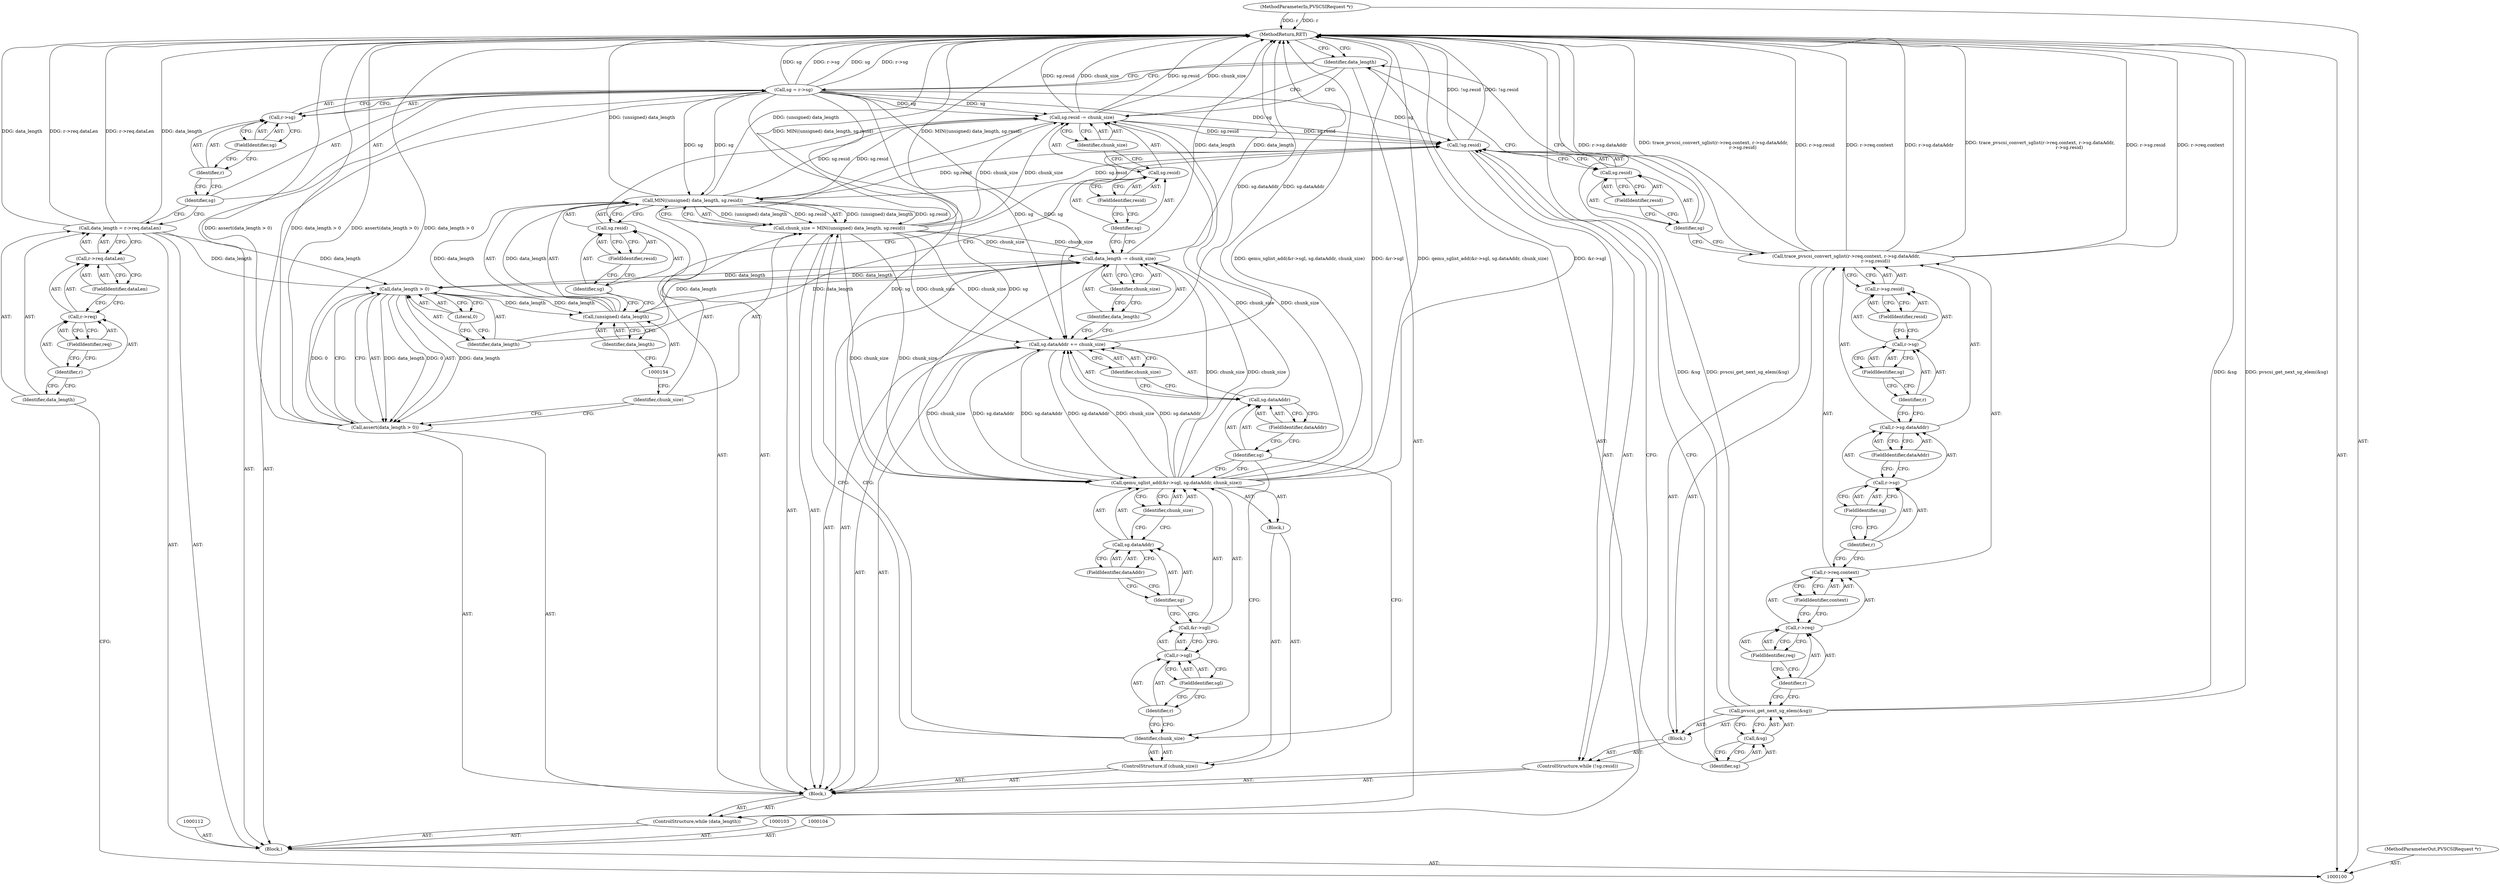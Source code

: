 digraph "1_qemu_49adc5d3f8c6bb75e55ebfeab109c5c37dea65e8" {
"1000184" [label="(MethodReturn,RET)"];
"1000101" [label="(MethodParameterIn,PVSCSIRequest *r)"];
"1000259" [label="(MethodParameterOut,PVSCSIRequest *r)"];
"1000141" [label="(Call,r->sg.resid)"];
"1000142" [label="(Call,r->sg)"];
"1000143" [label="(Identifier,r)"];
"1000144" [label="(FieldIdentifier,sg)"];
"1000145" [label="(FieldIdentifier,resid)"];
"1000147" [label="(Call,data_length > 0)"];
"1000148" [label="(Identifier,data_length)"];
"1000149" [label="(Literal,0)"];
"1000146" [label="(Call,assert(data_length > 0))"];
"1000152" [label="(Call,MIN((unsigned) data_length, sg.resid))"];
"1000153" [label="(Call,(unsigned) data_length)"];
"1000155" [label="(Identifier,data_length)"];
"1000156" [label="(Call,sg.resid)"];
"1000157" [label="(Identifier,sg)"];
"1000158" [label="(FieldIdentifier,resid)"];
"1000150" [label="(Call,chunk_size = MIN((unsigned) data_length, sg.resid))"];
"1000151" [label="(Identifier,chunk_size)"];
"1000160" [label="(Identifier,chunk_size)"];
"1000161" [label="(Block,)"];
"1000159" [label="(ControlStructure,if (chunk_size))"];
"1000162" [label="(Call,qemu_sglist_add(&r->sgl, sg.dataAddr, chunk_size))"];
"1000163" [label="(Call,&r->sgl)"];
"1000164" [label="(Call,r->sgl)"];
"1000165" [label="(Identifier,r)"];
"1000166" [label="(FieldIdentifier,sgl)"];
"1000167" [label="(Call,sg.dataAddr)"];
"1000168" [label="(Identifier,sg)"];
"1000169" [label="(FieldIdentifier,dataAddr)"];
"1000170" [label="(Identifier,chunk_size)"];
"1000174" [label="(FieldIdentifier,dataAddr)"];
"1000175" [label="(Identifier,chunk_size)"];
"1000171" [label="(Call,sg.dataAddr += chunk_size)"];
"1000172" [label="(Call,sg.dataAddr)"];
"1000173" [label="(Identifier,sg)"];
"1000178" [label="(Identifier,chunk_size)"];
"1000176" [label="(Call,data_length -= chunk_size)"];
"1000177" [label="(Identifier,data_length)"];
"1000182" [label="(FieldIdentifier,resid)"];
"1000183" [label="(Identifier,chunk_size)"];
"1000179" [label="(Call,sg.resid -= chunk_size)"];
"1000180" [label="(Call,sg.resid)"];
"1000181" [label="(Identifier,sg)"];
"1000102" [label="(Block,)"];
"1000105" [label="(Call,data_length = r->req.dataLen)"];
"1000106" [label="(Identifier,data_length)"];
"1000107" [label="(Call,r->req.dataLen)"];
"1000108" [label="(Call,r->req)"];
"1000109" [label="(Identifier,r)"];
"1000110" [label="(FieldIdentifier,req)"];
"1000111" [label="(FieldIdentifier,dataLen)"];
"1000113" [label="(Call,sg = r->sg)"];
"1000114" [label="(Identifier,sg)"];
"1000115" [label="(Call,r->sg)"];
"1000116" [label="(Identifier,r)"];
"1000117" [label="(FieldIdentifier,sg)"];
"1000119" [label="(Identifier,data_length)"];
"1000120" [label="(Block,)"];
"1000118" [label="(ControlStructure,while (data_length))"];
"1000122" [label="(Call,!sg.resid)"];
"1000123" [label="(Call,sg.resid)"];
"1000124" [label="(Identifier,sg)"];
"1000125" [label="(FieldIdentifier,resid)"];
"1000126" [label="(Block,)"];
"1000121" [label="(ControlStructure,while (!sg.resid))"];
"1000127" [label="(Call,pvscsi_get_next_sg_elem(&sg))"];
"1000128" [label="(Call,&sg)"];
"1000129" [label="(Identifier,sg)"];
"1000130" [label="(Call,trace_pvscsi_convert_sglist(r->req.context, r->sg.dataAddr,\n                                         r->sg.resid))"];
"1000131" [label="(Call,r->req.context)"];
"1000132" [label="(Call,r->req)"];
"1000133" [label="(Identifier,r)"];
"1000134" [label="(FieldIdentifier,req)"];
"1000135" [label="(FieldIdentifier,context)"];
"1000136" [label="(Call,r->sg.dataAddr)"];
"1000137" [label="(Call,r->sg)"];
"1000138" [label="(Identifier,r)"];
"1000139" [label="(FieldIdentifier,sg)"];
"1000140" [label="(FieldIdentifier,dataAddr)"];
"1000184" -> "1000100"  [label="AST: "];
"1000184" -> "1000119"  [label="CFG: "];
"1000130" -> "1000184"  [label="DDG: trace_pvscsi_convert_sglist(r->req.context, r->sg.dataAddr,\n                                         r->sg.resid)"];
"1000130" -> "1000184"  [label="DDG: r->sg.resid"];
"1000130" -> "1000184"  [label="DDG: r->req.context"];
"1000130" -> "1000184"  [label="DDG: r->sg.dataAddr"];
"1000171" -> "1000184"  [label="DDG: sg.dataAddr"];
"1000105" -> "1000184"  [label="DDG: r->req.dataLen"];
"1000105" -> "1000184"  [label="DDG: data_length"];
"1000113" -> "1000184"  [label="DDG: sg"];
"1000113" -> "1000184"  [label="DDG: r->sg"];
"1000150" -> "1000184"  [label="DDG: MIN((unsigned) data_length, sg.resid)"];
"1000127" -> "1000184"  [label="DDG: &sg"];
"1000127" -> "1000184"  [label="DDG: pvscsi_get_next_sg_elem(&sg)"];
"1000179" -> "1000184"  [label="DDG: sg.resid"];
"1000179" -> "1000184"  [label="DDG: chunk_size"];
"1000152" -> "1000184"  [label="DDG: (unsigned) data_length"];
"1000101" -> "1000184"  [label="DDG: r"];
"1000122" -> "1000184"  [label="DDG: !sg.resid"];
"1000176" -> "1000184"  [label="DDG: data_length"];
"1000162" -> "1000184"  [label="DDG: &r->sgl"];
"1000162" -> "1000184"  [label="DDG: qemu_sglist_add(&r->sgl, sg.dataAddr, chunk_size)"];
"1000146" -> "1000184"  [label="DDG: assert(data_length > 0)"];
"1000146" -> "1000184"  [label="DDG: data_length > 0"];
"1000101" -> "1000100"  [label="AST: "];
"1000101" -> "1000184"  [label="DDG: r"];
"1000259" -> "1000100"  [label="AST: "];
"1000141" -> "1000130"  [label="AST: "];
"1000141" -> "1000145"  [label="CFG: "];
"1000142" -> "1000141"  [label="AST: "];
"1000145" -> "1000141"  [label="AST: "];
"1000130" -> "1000141"  [label="CFG: "];
"1000142" -> "1000141"  [label="AST: "];
"1000142" -> "1000144"  [label="CFG: "];
"1000143" -> "1000142"  [label="AST: "];
"1000144" -> "1000142"  [label="AST: "];
"1000145" -> "1000142"  [label="CFG: "];
"1000143" -> "1000142"  [label="AST: "];
"1000143" -> "1000136"  [label="CFG: "];
"1000144" -> "1000143"  [label="CFG: "];
"1000144" -> "1000142"  [label="AST: "];
"1000144" -> "1000143"  [label="CFG: "];
"1000142" -> "1000144"  [label="CFG: "];
"1000145" -> "1000141"  [label="AST: "];
"1000145" -> "1000142"  [label="CFG: "];
"1000141" -> "1000145"  [label="CFG: "];
"1000147" -> "1000146"  [label="AST: "];
"1000147" -> "1000149"  [label="CFG: "];
"1000148" -> "1000147"  [label="AST: "];
"1000149" -> "1000147"  [label="AST: "];
"1000146" -> "1000147"  [label="CFG: "];
"1000147" -> "1000146"  [label="DDG: data_length"];
"1000147" -> "1000146"  [label="DDG: 0"];
"1000176" -> "1000147"  [label="DDG: data_length"];
"1000105" -> "1000147"  [label="DDG: data_length"];
"1000147" -> "1000153"  [label="DDG: data_length"];
"1000148" -> "1000147"  [label="AST: "];
"1000148" -> "1000122"  [label="CFG: "];
"1000149" -> "1000148"  [label="CFG: "];
"1000149" -> "1000147"  [label="AST: "];
"1000149" -> "1000148"  [label="CFG: "];
"1000147" -> "1000149"  [label="CFG: "];
"1000146" -> "1000120"  [label="AST: "];
"1000146" -> "1000147"  [label="CFG: "];
"1000147" -> "1000146"  [label="AST: "];
"1000151" -> "1000146"  [label="CFG: "];
"1000146" -> "1000184"  [label="DDG: assert(data_length > 0)"];
"1000146" -> "1000184"  [label="DDG: data_length > 0"];
"1000147" -> "1000146"  [label="DDG: data_length"];
"1000147" -> "1000146"  [label="DDG: 0"];
"1000152" -> "1000150"  [label="AST: "];
"1000152" -> "1000156"  [label="CFG: "];
"1000153" -> "1000152"  [label="AST: "];
"1000156" -> "1000152"  [label="AST: "];
"1000150" -> "1000152"  [label="CFG: "];
"1000152" -> "1000184"  [label="DDG: (unsigned) data_length"];
"1000152" -> "1000150"  [label="DDG: (unsigned) data_length"];
"1000152" -> "1000150"  [label="DDG: sg.resid"];
"1000153" -> "1000152"  [label="DDG: data_length"];
"1000113" -> "1000152"  [label="DDG: sg"];
"1000122" -> "1000152"  [label="DDG: sg.resid"];
"1000152" -> "1000179"  [label="DDG: sg.resid"];
"1000153" -> "1000152"  [label="AST: "];
"1000153" -> "1000155"  [label="CFG: "];
"1000154" -> "1000153"  [label="AST: "];
"1000155" -> "1000153"  [label="AST: "];
"1000157" -> "1000153"  [label="CFG: "];
"1000153" -> "1000152"  [label="DDG: data_length"];
"1000147" -> "1000153"  [label="DDG: data_length"];
"1000153" -> "1000176"  [label="DDG: data_length"];
"1000155" -> "1000153"  [label="AST: "];
"1000155" -> "1000154"  [label="CFG: "];
"1000153" -> "1000155"  [label="CFG: "];
"1000156" -> "1000152"  [label="AST: "];
"1000156" -> "1000158"  [label="CFG: "];
"1000157" -> "1000156"  [label="AST: "];
"1000158" -> "1000156"  [label="AST: "];
"1000152" -> "1000156"  [label="CFG: "];
"1000157" -> "1000156"  [label="AST: "];
"1000157" -> "1000153"  [label="CFG: "];
"1000158" -> "1000157"  [label="CFG: "];
"1000158" -> "1000156"  [label="AST: "];
"1000158" -> "1000157"  [label="CFG: "];
"1000156" -> "1000158"  [label="CFG: "];
"1000150" -> "1000120"  [label="AST: "];
"1000150" -> "1000152"  [label="CFG: "];
"1000151" -> "1000150"  [label="AST: "];
"1000152" -> "1000150"  [label="AST: "];
"1000160" -> "1000150"  [label="CFG: "];
"1000150" -> "1000184"  [label="DDG: MIN((unsigned) data_length, sg.resid)"];
"1000152" -> "1000150"  [label="DDG: (unsigned) data_length"];
"1000152" -> "1000150"  [label="DDG: sg.resid"];
"1000150" -> "1000162"  [label="DDG: chunk_size"];
"1000150" -> "1000171"  [label="DDG: chunk_size"];
"1000150" -> "1000176"  [label="DDG: chunk_size"];
"1000150" -> "1000179"  [label="DDG: chunk_size"];
"1000151" -> "1000150"  [label="AST: "];
"1000151" -> "1000146"  [label="CFG: "];
"1000154" -> "1000151"  [label="CFG: "];
"1000160" -> "1000159"  [label="AST: "];
"1000160" -> "1000150"  [label="CFG: "];
"1000165" -> "1000160"  [label="CFG: "];
"1000173" -> "1000160"  [label="CFG: "];
"1000161" -> "1000159"  [label="AST: "];
"1000162" -> "1000161"  [label="AST: "];
"1000159" -> "1000120"  [label="AST: "];
"1000160" -> "1000159"  [label="AST: "];
"1000161" -> "1000159"  [label="AST: "];
"1000162" -> "1000161"  [label="AST: "];
"1000162" -> "1000170"  [label="CFG: "];
"1000163" -> "1000162"  [label="AST: "];
"1000167" -> "1000162"  [label="AST: "];
"1000170" -> "1000162"  [label="AST: "];
"1000173" -> "1000162"  [label="CFG: "];
"1000162" -> "1000184"  [label="DDG: &r->sgl"];
"1000162" -> "1000184"  [label="DDG: qemu_sglist_add(&r->sgl, sg.dataAddr, chunk_size)"];
"1000171" -> "1000162"  [label="DDG: sg.dataAddr"];
"1000113" -> "1000162"  [label="DDG: sg"];
"1000150" -> "1000162"  [label="DDG: chunk_size"];
"1000162" -> "1000171"  [label="DDG: chunk_size"];
"1000162" -> "1000171"  [label="DDG: sg.dataAddr"];
"1000162" -> "1000176"  [label="DDG: chunk_size"];
"1000162" -> "1000179"  [label="DDG: chunk_size"];
"1000163" -> "1000162"  [label="AST: "];
"1000163" -> "1000164"  [label="CFG: "];
"1000164" -> "1000163"  [label="AST: "];
"1000168" -> "1000163"  [label="CFG: "];
"1000164" -> "1000163"  [label="AST: "];
"1000164" -> "1000166"  [label="CFG: "];
"1000165" -> "1000164"  [label="AST: "];
"1000166" -> "1000164"  [label="AST: "];
"1000163" -> "1000164"  [label="CFG: "];
"1000165" -> "1000164"  [label="AST: "];
"1000165" -> "1000160"  [label="CFG: "];
"1000166" -> "1000165"  [label="CFG: "];
"1000166" -> "1000164"  [label="AST: "];
"1000166" -> "1000165"  [label="CFG: "];
"1000164" -> "1000166"  [label="CFG: "];
"1000167" -> "1000162"  [label="AST: "];
"1000167" -> "1000169"  [label="CFG: "];
"1000168" -> "1000167"  [label="AST: "];
"1000169" -> "1000167"  [label="AST: "];
"1000170" -> "1000167"  [label="CFG: "];
"1000168" -> "1000167"  [label="AST: "];
"1000168" -> "1000163"  [label="CFG: "];
"1000169" -> "1000168"  [label="CFG: "];
"1000169" -> "1000167"  [label="AST: "];
"1000169" -> "1000168"  [label="CFG: "];
"1000167" -> "1000169"  [label="CFG: "];
"1000170" -> "1000162"  [label="AST: "];
"1000170" -> "1000167"  [label="CFG: "];
"1000162" -> "1000170"  [label="CFG: "];
"1000174" -> "1000172"  [label="AST: "];
"1000174" -> "1000173"  [label="CFG: "];
"1000172" -> "1000174"  [label="CFG: "];
"1000175" -> "1000171"  [label="AST: "];
"1000175" -> "1000172"  [label="CFG: "];
"1000171" -> "1000175"  [label="CFG: "];
"1000171" -> "1000120"  [label="AST: "];
"1000171" -> "1000175"  [label="CFG: "];
"1000172" -> "1000171"  [label="AST: "];
"1000175" -> "1000171"  [label="AST: "];
"1000177" -> "1000171"  [label="CFG: "];
"1000171" -> "1000184"  [label="DDG: sg.dataAddr"];
"1000171" -> "1000162"  [label="DDG: sg.dataAddr"];
"1000150" -> "1000171"  [label="DDG: chunk_size"];
"1000162" -> "1000171"  [label="DDG: chunk_size"];
"1000162" -> "1000171"  [label="DDG: sg.dataAddr"];
"1000113" -> "1000171"  [label="DDG: sg"];
"1000172" -> "1000171"  [label="AST: "];
"1000172" -> "1000174"  [label="CFG: "];
"1000173" -> "1000172"  [label="AST: "];
"1000174" -> "1000172"  [label="AST: "];
"1000175" -> "1000172"  [label="CFG: "];
"1000173" -> "1000172"  [label="AST: "];
"1000173" -> "1000162"  [label="CFG: "];
"1000173" -> "1000160"  [label="CFG: "];
"1000174" -> "1000173"  [label="CFG: "];
"1000178" -> "1000176"  [label="AST: "];
"1000178" -> "1000177"  [label="CFG: "];
"1000176" -> "1000178"  [label="CFG: "];
"1000176" -> "1000120"  [label="AST: "];
"1000176" -> "1000178"  [label="CFG: "];
"1000177" -> "1000176"  [label="AST: "];
"1000178" -> "1000176"  [label="AST: "];
"1000181" -> "1000176"  [label="CFG: "];
"1000176" -> "1000184"  [label="DDG: data_length"];
"1000176" -> "1000147"  [label="DDG: data_length"];
"1000150" -> "1000176"  [label="DDG: chunk_size"];
"1000162" -> "1000176"  [label="DDG: chunk_size"];
"1000153" -> "1000176"  [label="DDG: data_length"];
"1000177" -> "1000176"  [label="AST: "];
"1000177" -> "1000171"  [label="CFG: "];
"1000178" -> "1000177"  [label="CFG: "];
"1000182" -> "1000180"  [label="AST: "];
"1000182" -> "1000181"  [label="CFG: "];
"1000180" -> "1000182"  [label="CFG: "];
"1000183" -> "1000179"  [label="AST: "];
"1000183" -> "1000180"  [label="CFG: "];
"1000179" -> "1000183"  [label="CFG: "];
"1000179" -> "1000120"  [label="AST: "];
"1000179" -> "1000183"  [label="CFG: "];
"1000180" -> "1000179"  [label="AST: "];
"1000183" -> "1000179"  [label="AST: "];
"1000119" -> "1000179"  [label="CFG: "];
"1000179" -> "1000184"  [label="DDG: sg.resid"];
"1000179" -> "1000184"  [label="DDG: chunk_size"];
"1000179" -> "1000122"  [label="DDG: sg.resid"];
"1000150" -> "1000179"  [label="DDG: chunk_size"];
"1000162" -> "1000179"  [label="DDG: chunk_size"];
"1000113" -> "1000179"  [label="DDG: sg"];
"1000152" -> "1000179"  [label="DDG: sg.resid"];
"1000180" -> "1000179"  [label="AST: "];
"1000180" -> "1000182"  [label="CFG: "];
"1000181" -> "1000180"  [label="AST: "];
"1000182" -> "1000180"  [label="AST: "];
"1000183" -> "1000180"  [label="CFG: "];
"1000181" -> "1000180"  [label="AST: "];
"1000181" -> "1000176"  [label="CFG: "];
"1000182" -> "1000181"  [label="CFG: "];
"1000102" -> "1000100"  [label="AST: "];
"1000103" -> "1000102"  [label="AST: "];
"1000104" -> "1000102"  [label="AST: "];
"1000105" -> "1000102"  [label="AST: "];
"1000112" -> "1000102"  [label="AST: "];
"1000113" -> "1000102"  [label="AST: "];
"1000118" -> "1000102"  [label="AST: "];
"1000105" -> "1000102"  [label="AST: "];
"1000105" -> "1000107"  [label="CFG: "];
"1000106" -> "1000105"  [label="AST: "];
"1000107" -> "1000105"  [label="AST: "];
"1000114" -> "1000105"  [label="CFG: "];
"1000105" -> "1000184"  [label="DDG: r->req.dataLen"];
"1000105" -> "1000184"  [label="DDG: data_length"];
"1000105" -> "1000147"  [label="DDG: data_length"];
"1000106" -> "1000105"  [label="AST: "];
"1000106" -> "1000100"  [label="CFG: "];
"1000109" -> "1000106"  [label="CFG: "];
"1000107" -> "1000105"  [label="AST: "];
"1000107" -> "1000111"  [label="CFG: "];
"1000108" -> "1000107"  [label="AST: "];
"1000111" -> "1000107"  [label="AST: "];
"1000105" -> "1000107"  [label="CFG: "];
"1000108" -> "1000107"  [label="AST: "];
"1000108" -> "1000110"  [label="CFG: "];
"1000109" -> "1000108"  [label="AST: "];
"1000110" -> "1000108"  [label="AST: "];
"1000111" -> "1000108"  [label="CFG: "];
"1000109" -> "1000108"  [label="AST: "];
"1000109" -> "1000106"  [label="CFG: "];
"1000110" -> "1000109"  [label="CFG: "];
"1000110" -> "1000108"  [label="AST: "];
"1000110" -> "1000109"  [label="CFG: "];
"1000108" -> "1000110"  [label="CFG: "];
"1000111" -> "1000107"  [label="AST: "];
"1000111" -> "1000108"  [label="CFG: "];
"1000107" -> "1000111"  [label="CFG: "];
"1000113" -> "1000102"  [label="AST: "];
"1000113" -> "1000115"  [label="CFG: "];
"1000114" -> "1000113"  [label="AST: "];
"1000115" -> "1000113"  [label="AST: "];
"1000119" -> "1000113"  [label="CFG: "];
"1000113" -> "1000184"  [label="DDG: sg"];
"1000113" -> "1000184"  [label="DDG: r->sg"];
"1000113" -> "1000122"  [label="DDG: sg"];
"1000113" -> "1000152"  [label="DDG: sg"];
"1000113" -> "1000162"  [label="DDG: sg"];
"1000113" -> "1000171"  [label="DDG: sg"];
"1000113" -> "1000179"  [label="DDG: sg"];
"1000114" -> "1000113"  [label="AST: "];
"1000114" -> "1000105"  [label="CFG: "];
"1000116" -> "1000114"  [label="CFG: "];
"1000115" -> "1000113"  [label="AST: "];
"1000115" -> "1000117"  [label="CFG: "];
"1000116" -> "1000115"  [label="AST: "];
"1000117" -> "1000115"  [label="AST: "];
"1000113" -> "1000115"  [label="CFG: "];
"1000116" -> "1000115"  [label="AST: "];
"1000116" -> "1000114"  [label="CFG: "];
"1000117" -> "1000116"  [label="CFG: "];
"1000117" -> "1000115"  [label="AST: "];
"1000117" -> "1000116"  [label="CFG: "];
"1000115" -> "1000117"  [label="CFG: "];
"1000119" -> "1000118"  [label="AST: "];
"1000119" -> "1000179"  [label="CFG: "];
"1000119" -> "1000113"  [label="CFG: "];
"1000124" -> "1000119"  [label="CFG: "];
"1000184" -> "1000119"  [label="CFG: "];
"1000120" -> "1000118"  [label="AST: "];
"1000121" -> "1000120"  [label="AST: "];
"1000146" -> "1000120"  [label="AST: "];
"1000150" -> "1000120"  [label="AST: "];
"1000159" -> "1000120"  [label="AST: "];
"1000171" -> "1000120"  [label="AST: "];
"1000176" -> "1000120"  [label="AST: "];
"1000179" -> "1000120"  [label="AST: "];
"1000118" -> "1000102"  [label="AST: "];
"1000119" -> "1000118"  [label="AST: "];
"1000120" -> "1000118"  [label="AST: "];
"1000122" -> "1000121"  [label="AST: "];
"1000122" -> "1000123"  [label="CFG: "];
"1000123" -> "1000122"  [label="AST: "];
"1000129" -> "1000122"  [label="CFG: "];
"1000148" -> "1000122"  [label="CFG: "];
"1000122" -> "1000184"  [label="DDG: !sg.resid"];
"1000113" -> "1000122"  [label="DDG: sg"];
"1000179" -> "1000122"  [label="DDG: sg.resid"];
"1000122" -> "1000152"  [label="DDG: sg.resid"];
"1000123" -> "1000122"  [label="AST: "];
"1000123" -> "1000125"  [label="CFG: "];
"1000124" -> "1000123"  [label="AST: "];
"1000125" -> "1000123"  [label="AST: "];
"1000122" -> "1000123"  [label="CFG: "];
"1000124" -> "1000123"  [label="AST: "];
"1000124" -> "1000119"  [label="CFG: "];
"1000124" -> "1000130"  [label="CFG: "];
"1000125" -> "1000124"  [label="CFG: "];
"1000125" -> "1000123"  [label="AST: "];
"1000125" -> "1000124"  [label="CFG: "];
"1000123" -> "1000125"  [label="CFG: "];
"1000126" -> "1000121"  [label="AST: "];
"1000127" -> "1000126"  [label="AST: "];
"1000130" -> "1000126"  [label="AST: "];
"1000121" -> "1000120"  [label="AST: "];
"1000122" -> "1000121"  [label="AST: "];
"1000126" -> "1000121"  [label="AST: "];
"1000127" -> "1000126"  [label="AST: "];
"1000127" -> "1000128"  [label="CFG: "];
"1000128" -> "1000127"  [label="AST: "];
"1000133" -> "1000127"  [label="CFG: "];
"1000127" -> "1000184"  [label="DDG: &sg"];
"1000127" -> "1000184"  [label="DDG: pvscsi_get_next_sg_elem(&sg)"];
"1000128" -> "1000127"  [label="AST: "];
"1000128" -> "1000129"  [label="CFG: "];
"1000129" -> "1000128"  [label="AST: "];
"1000127" -> "1000128"  [label="CFG: "];
"1000129" -> "1000128"  [label="AST: "];
"1000129" -> "1000122"  [label="CFG: "];
"1000128" -> "1000129"  [label="CFG: "];
"1000130" -> "1000126"  [label="AST: "];
"1000130" -> "1000141"  [label="CFG: "];
"1000131" -> "1000130"  [label="AST: "];
"1000136" -> "1000130"  [label="AST: "];
"1000141" -> "1000130"  [label="AST: "];
"1000124" -> "1000130"  [label="CFG: "];
"1000130" -> "1000184"  [label="DDG: trace_pvscsi_convert_sglist(r->req.context, r->sg.dataAddr,\n                                         r->sg.resid)"];
"1000130" -> "1000184"  [label="DDG: r->sg.resid"];
"1000130" -> "1000184"  [label="DDG: r->req.context"];
"1000130" -> "1000184"  [label="DDG: r->sg.dataAddr"];
"1000131" -> "1000130"  [label="AST: "];
"1000131" -> "1000135"  [label="CFG: "];
"1000132" -> "1000131"  [label="AST: "];
"1000135" -> "1000131"  [label="AST: "];
"1000138" -> "1000131"  [label="CFG: "];
"1000132" -> "1000131"  [label="AST: "];
"1000132" -> "1000134"  [label="CFG: "];
"1000133" -> "1000132"  [label="AST: "];
"1000134" -> "1000132"  [label="AST: "];
"1000135" -> "1000132"  [label="CFG: "];
"1000133" -> "1000132"  [label="AST: "];
"1000133" -> "1000127"  [label="CFG: "];
"1000134" -> "1000133"  [label="CFG: "];
"1000134" -> "1000132"  [label="AST: "];
"1000134" -> "1000133"  [label="CFG: "];
"1000132" -> "1000134"  [label="CFG: "];
"1000135" -> "1000131"  [label="AST: "];
"1000135" -> "1000132"  [label="CFG: "];
"1000131" -> "1000135"  [label="CFG: "];
"1000136" -> "1000130"  [label="AST: "];
"1000136" -> "1000140"  [label="CFG: "];
"1000137" -> "1000136"  [label="AST: "];
"1000140" -> "1000136"  [label="AST: "];
"1000143" -> "1000136"  [label="CFG: "];
"1000137" -> "1000136"  [label="AST: "];
"1000137" -> "1000139"  [label="CFG: "];
"1000138" -> "1000137"  [label="AST: "];
"1000139" -> "1000137"  [label="AST: "];
"1000140" -> "1000137"  [label="CFG: "];
"1000138" -> "1000137"  [label="AST: "];
"1000138" -> "1000131"  [label="CFG: "];
"1000139" -> "1000138"  [label="CFG: "];
"1000139" -> "1000137"  [label="AST: "];
"1000139" -> "1000138"  [label="CFG: "];
"1000137" -> "1000139"  [label="CFG: "];
"1000140" -> "1000136"  [label="AST: "];
"1000140" -> "1000137"  [label="CFG: "];
"1000136" -> "1000140"  [label="CFG: "];
}
